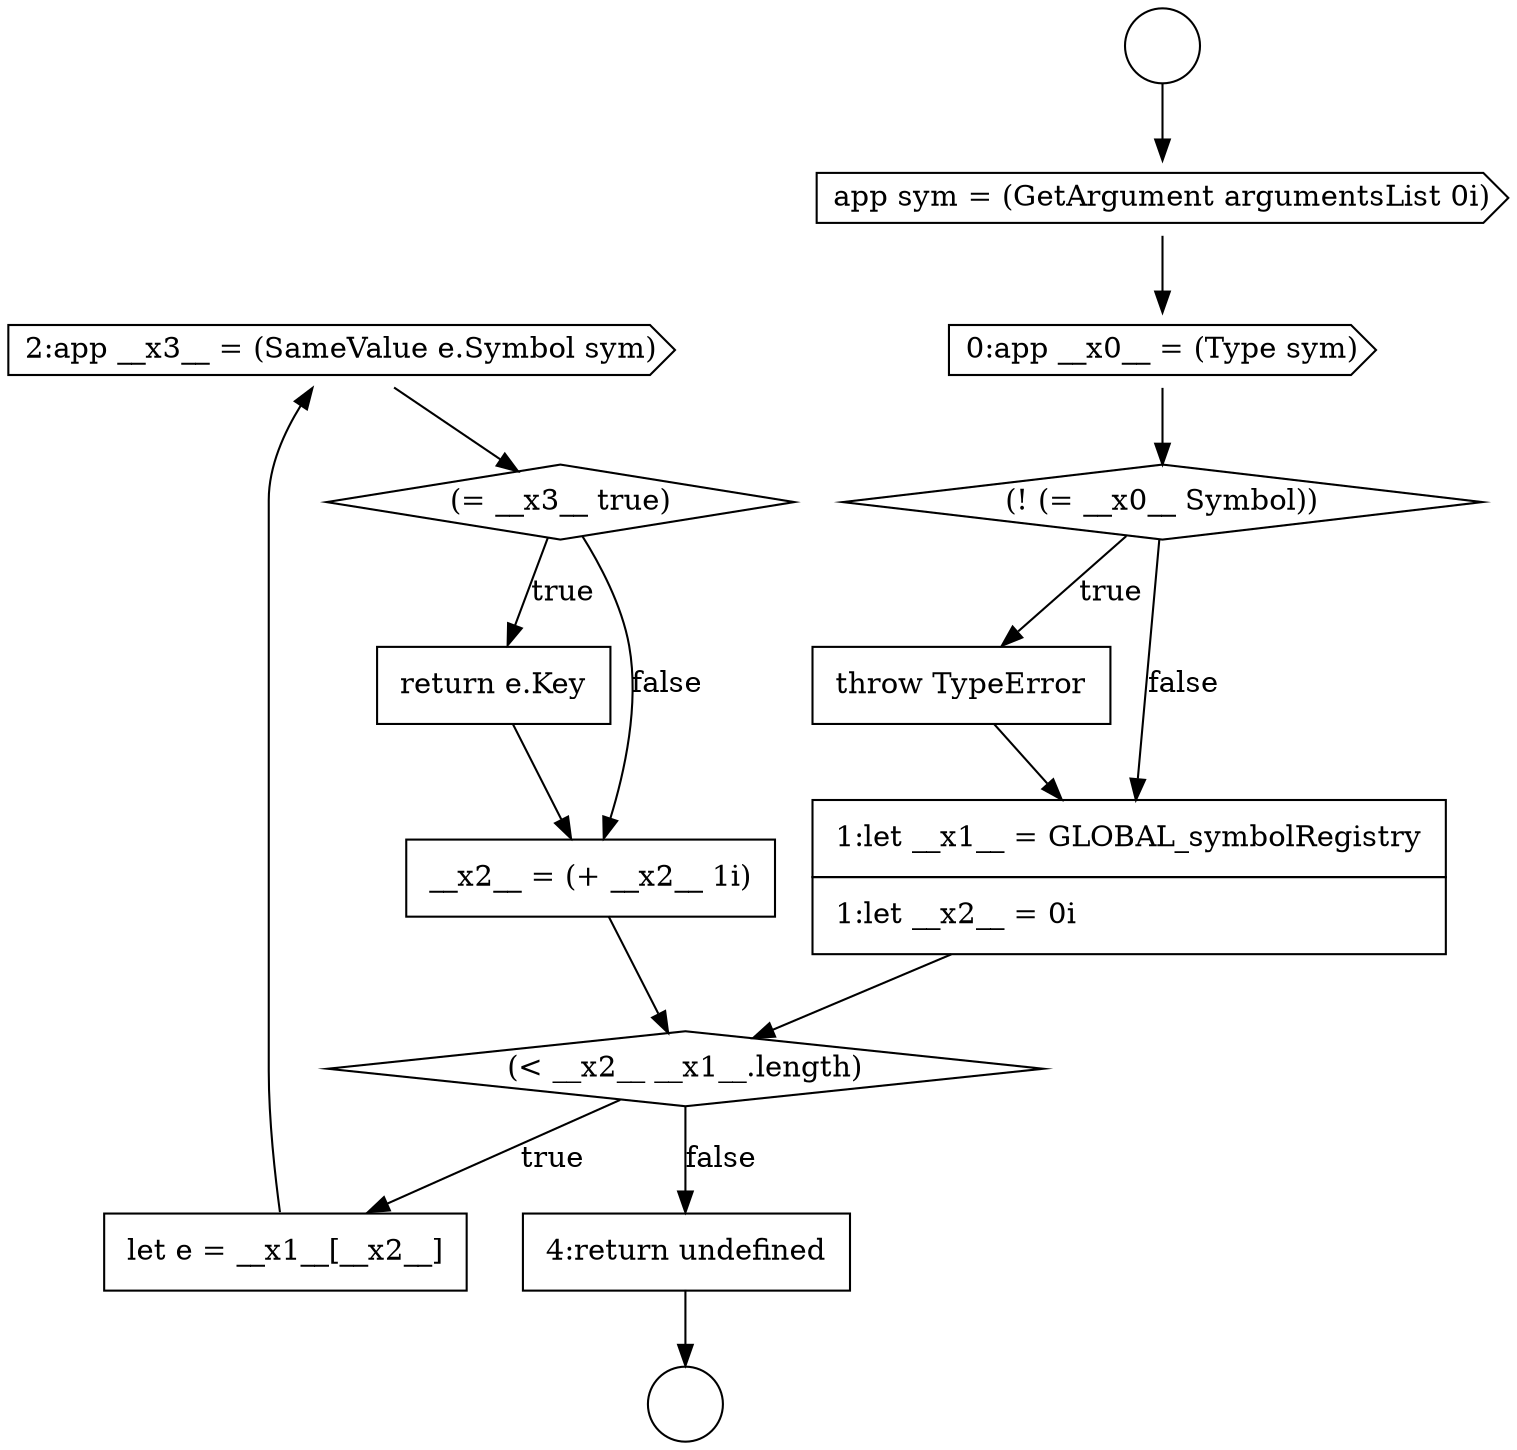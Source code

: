 digraph {
  node11043 [shape=cds, label=<<font color="black">2:app __x3__ = (SameValue e.Symbol sym)</font>> color="black" fillcolor="white" style=filled]
  node11040 [shape=none, margin=0, label=<<font color="black">
    <table border="0" cellborder="1" cellspacing="0" cellpadding="10">
      <tr><td align="left">1:let __x1__ = GLOBAL_symbolRegistry</td></tr>
      <tr><td align="left">1:let __x2__ = 0i</td></tr>
    </table>
  </font>> color="black" fillcolor="white" style=filled]
  node11036 [shape=cds, label=<<font color="black">app sym = (GetArgument argumentsList 0i)</font>> color="black" fillcolor="white" style=filled]
  node11047 [shape=none, margin=0, label=<<font color="black">
    <table border="0" cellborder="1" cellspacing="0" cellpadding="10">
      <tr><td align="left">4:return undefined</td></tr>
    </table>
  </font>> color="black" fillcolor="white" style=filled]
  node11037 [shape=cds, label=<<font color="black">0:app __x0__ = (Type sym)</font>> color="black" fillcolor="white" style=filled]
  node11042 [shape=none, margin=0, label=<<font color="black">
    <table border="0" cellborder="1" cellspacing="0" cellpadding="10">
      <tr><td align="left">let e = __x1__[__x2__]</td></tr>
    </table>
  </font>> color="black" fillcolor="white" style=filled]
  node11046 [shape=none, margin=0, label=<<font color="black">
    <table border="0" cellborder="1" cellspacing="0" cellpadding="10">
      <tr><td align="left">__x2__ = (+ __x2__ 1i)</td></tr>
    </table>
  </font>> color="black" fillcolor="white" style=filled]
  node11038 [shape=diamond, label=<<font color="black">(! (= __x0__ Symbol))</font>> color="black" fillcolor="white" style=filled]
  node11041 [shape=diamond, label=<<font color="black">(&lt; __x2__ __x1__.length)</font>> color="black" fillcolor="white" style=filled]
  node11045 [shape=none, margin=0, label=<<font color="black">
    <table border="0" cellborder="1" cellspacing="0" cellpadding="10">
      <tr><td align="left">return e.Key</td></tr>
    </table>
  </font>> color="black" fillcolor="white" style=filled]
  node11034 [shape=circle label=" " color="black" fillcolor="white" style=filled]
  node11044 [shape=diamond, label=<<font color="black">(= __x3__ true)</font>> color="black" fillcolor="white" style=filled]
  node11039 [shape=none, margin=0, label=<<font color="black">
    <table border="0" cellborder="1" cellspacing="0" cellpadding="10">
      <tr><td align="left">throw TypeError</td></tr>
    </table>
  </font>> color="black" fillcolor="white" style=filled]
  node11035 [shape=circle label=" " color="black" fillcolor="white" style=filled]
  node11046 -> node11041 [ color="black"]
  node11036 -> node11037 [ color="black"]
  node11045 -> node11046 [ color="black"]
  node11042 -> node11043 [ color="black"]
  node11038 -> node11039 [label=<<font color="black">true</font>> color="black"]
  node11038 -> node11040 [label=<<font color="black">false</font>> color="black"]
  node11039 -> node11040 [ color="black"]
  node11041 -> node11042 [label=<<font color="black">true</font>> color="black"]
  node11041 -> node11047 [label=<<font color="black">false</font>> color="black"]
  node11034 -> node11036 [ color="black"]
  node11044 -> node11045 [label=<<font color="black">true</font>> color="black"]
  node11044 -> node11046 [label=<<font color="black">false</font>> color="black"]
  node11047 -> node11035 [ color="black"]
  node11043 -> node11044 [ color="black"]
  node11040 -> node11041 [ color="black"]
  node11037 -> node11038 [ color="black"]
}
